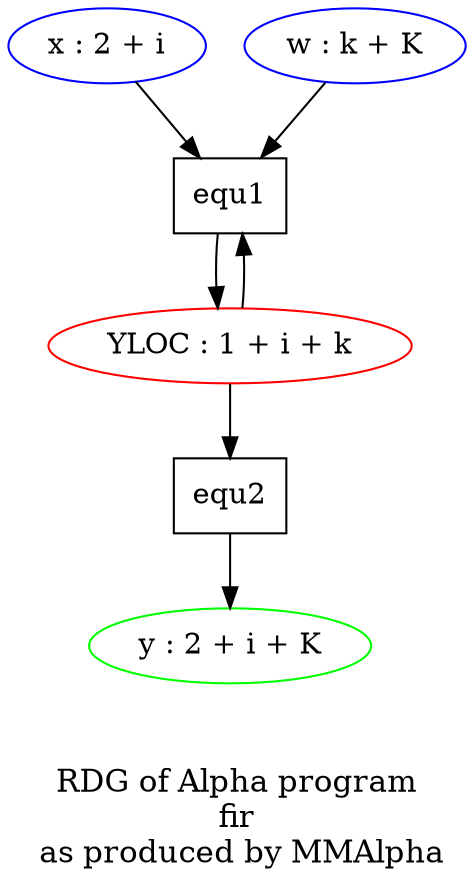 digraph fir {
	node [shape=ellipse color = "blue"]; x; w
	node [shape=ellipse color = "green"]; y
	node [shape=rectangle color = "black"]; equ1; equ2
	node [shape = ellipse  color = "red" ]

	w [label = "w : k + K"];
	x [label = "x : 2 + i"];
	y [label = "y : 2 + i + K"];
	YLOC [label = "YLOC : 1 + i + k"];
	equ1 -> YLOC
	w -> equ1
	x -> equ1
	YLOC -> equ1
	equ2 -> y
	YLOC -> equ2
	label = "\n\nRDG of Alpha program\nfir\n as produced by MMAlpha"
	fontsize=15
}